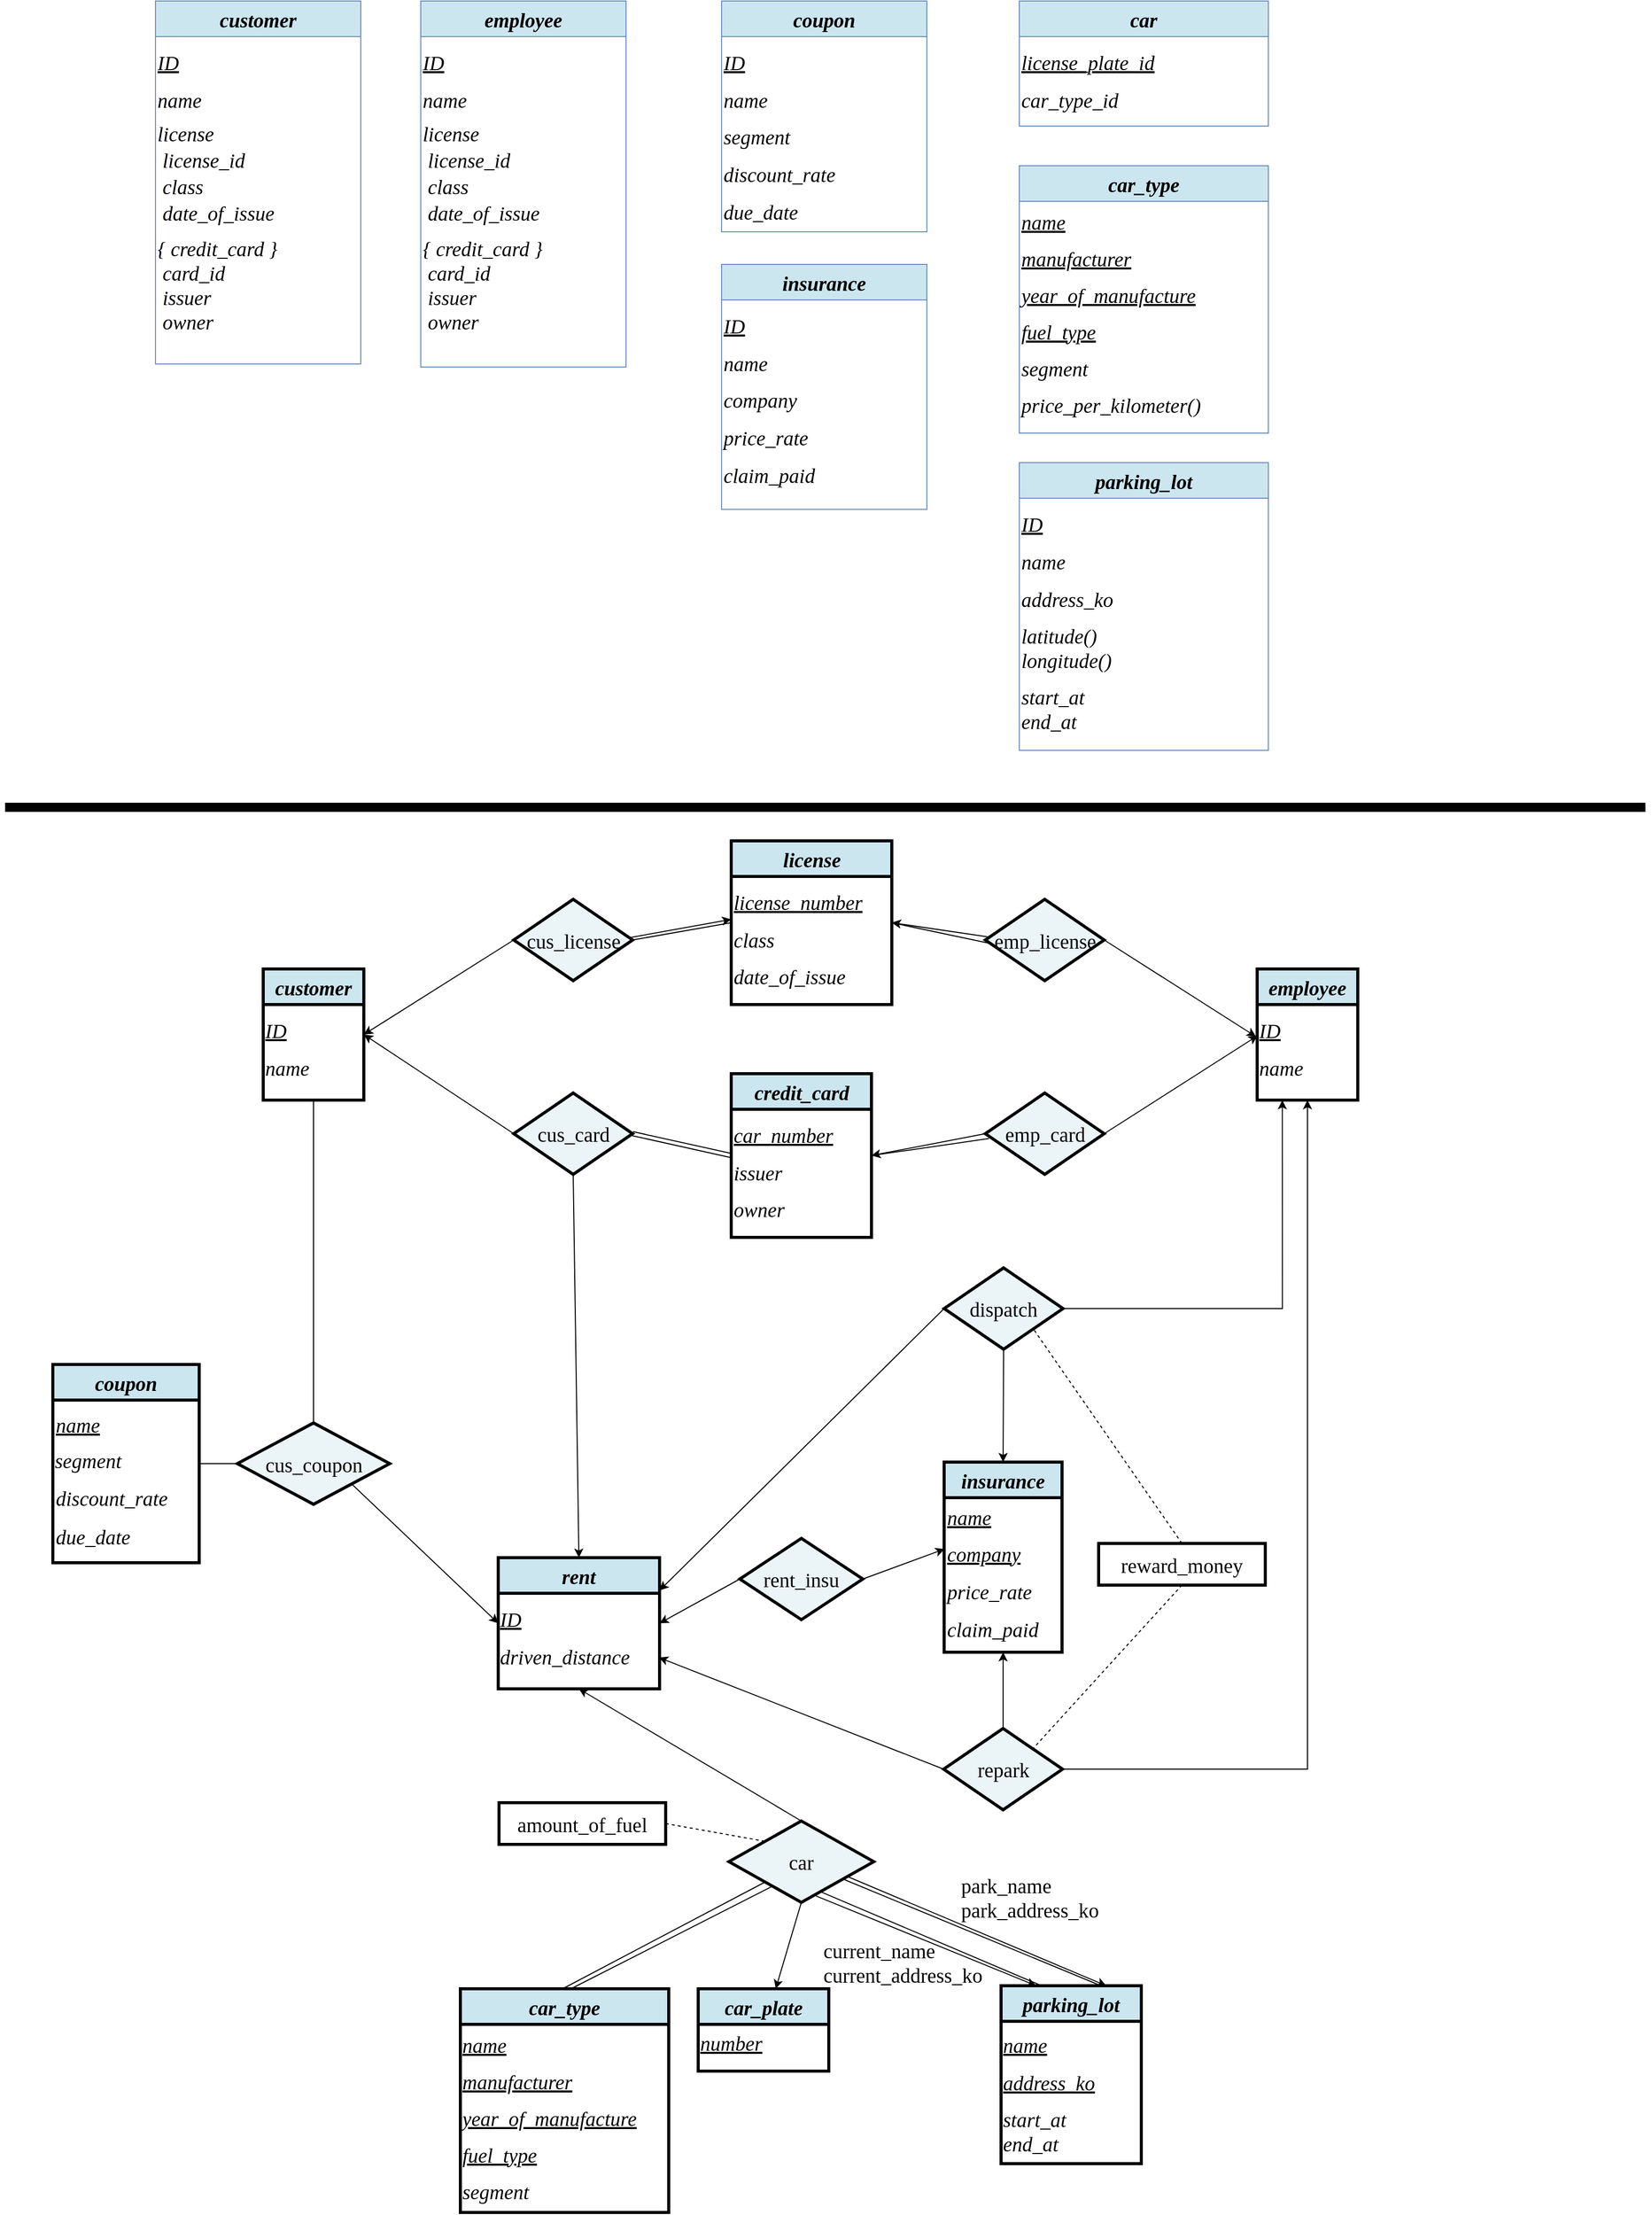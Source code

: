 <mxfile version="20.6.0" type="github">
  <diagram id="R2lEEEUBdFMjLlhIrx00" name="Page-1">
    <mxGraphModel dx="2550" dy="2153" grid="0" gridSize="10" guides="1" tooltips="1" connect="1" arrows="1" fold="1" page="1" pageScale="1" pageWidth="1654" pageHeight="2336" math="0" shadow="0" extFonts="Permanent Marker^https://fonts.googleapis.com/css?family=Permanent+Marker">
      <root>
        <mxCell id="0" />
        <mxCell id="1" parent="0" />
        <mxCell id="NqXaYbxikYc5zeVfJTju-1" value="&lt;font data-font-src=&quot;https://fonts.googleapis.com/css?family=Spectral&quot; face=&quot;Spectral&quot; style=&quot;font-size: 20px;&quot;&gt;&lt;i&gt;customer&lt;/i&gt;&lt;/font&gt;" style="swimlane;whiteSpace=wrap;html=1;startSize=35;fillColor=#CCE6F0;strokeColor=#6c8ebf;" vertex="1" parent="1">
          <mxGeometry x="169" y="130" width="202" height="357" as="geometry" />
        </mxCell>
        <mxCell id="NqXaYbxikYc5zeVfJTju-6" value="&lt;font data-font-src=&quot;https://fonts.googleapis.com/css?family=Spectral&quot; face=&quot;Spectral&quot;&gt;&lt;i&gt;license&lt;br&gt;&lt;span style=&quot;white-space: pre;&quot;&gt;&lt;span style=&quot;white-space: pre;&quot;&gt;	&lt;/span&gt;license_id&lt;br&gt;&lt;span style=&quot;white-space: pre;&quot;&gt;	&lt;/span&gt;class&lt;br&gt;&lt;span style=&quot;white-space: pre;&quot;&gt;	&lt;/span&gt;date_of_issue&lt;br&gt;&lt;/span&gt;&lt;/i&gt;&lt;/font&gt;" style="text;html=1;align=left;verticalAlign=middle;resizable=0;points=[];autosize=1;strokeColor=none;fillColor=none;fontSize=20;fontFamily=Courier New;" vertex="1" parent="NqXaYbxikYc5zeVfJTju-1">
          <mxGeometry y="115" width="178" height="110" as="geometry" />
        </mxCell>
        <mxCell id="NqXaYbxikYc5zeVfJTju-3" value="&lt;font data-font-src=&quot;https://fonts.googleapis.com/css?family=Spectral&quot; face=&quot;Spectral&quot;&gt;&lt;i&gt;ID&lt;br&gt;&lt;/i&gt;&lt;/font&gt;" style="text;html=1;align=left;verticalAlign=middle;resizable=0;points=[];autosize=1;strokeColor=none;fillColor=none;fontSize=20;fontFamily=Courier New;fontStyle=4" vertex="1" parent="NqXaYbxikYc5zeVfJTju-1">
          <mxGeometry y="42" width="41" height="37" as="geometry" />
        </mxCell>
        <mxCell id="NqXaYbxikYc5zeVfJTju-11" value="&lt;div style=&quot;&quot;&gt;&lt;span style=&quot;background-color: initial;&quot;&gt;&lt;i&gt;{ credit_card }&lt;/i&gt;&lt;/span&gt;&lt;/div&gt;&lt;div style=&quot;&quot;&gt;&lt;span style=&quot;background-color: initial;&quot;&gt;&lt;i&gt;&lt;span style=&quot;white-space: pre;&quot;&gt;	&lt;/span&gt;card_id&lt;/i&gt;&lt;/span&gt;&lt;/div&gt;&lt;div style=&quot;&quot;&gt;&lt;span style=&quot;background-color: initial;&quot;&gt;&lt;i&gt;&lt;span style=&quot;white-space: pre;&quot;&gt;	&lt;/span&gt;issuer&lt;br&gt;&lt;/i&gt;&lt;/span&gt;&lt;/div&gt;&lt;div style=&quot;&quot;&gt;&lt;span style=&quot;background-color: initial;&quot;&gt;&lt;i&gt;&lt;span style=&quot;white-space: pre;&quot;&gt;	&lt;/span&gt;owner&lt;/i&gt;&lt;br&gt;&lt;/span&gt;&lt;/div&gt;" style="text;html=1;align=left;verticalAlign=middle;resizable=0;points=[];autosize=1;strokeColor=none;fillColor=none;fontSize=20;fontFamily=Spectral;" vertex="1" parent="NqXaYbxikYc5zeVfJTju-1">
          <mxGeometry y="225" width="138" height="108" as="geometry" />
        </mxCell>
        <mxCell id="NqXaYbxikYc5zeVfJTju-18" value="name" style="text;html=1;align=left;verticalAlign=middle;resizable=0;points=[];autosize=1;strokeColor=none;fillColor=none;fontSize=20;fontFamily=Spectral;fontStyle=2" vertex="1" parent="NqXaYbxikYc5zeVfJTju-1">
          <mxGeometry y="79" width="66" height="36" as="geometry" />
        </mxCell>
        <mxCell id="NqXaYbxikYc5zeVfJTju-8" value="&lt;font data-font-src=&quot;https://fonts.googleapis.com/css?family=Spectral&quot; face=&quot;Spectral&quot; style=&quot;font-size: 20px;&quot;&gt;&lt;i&gt;employee&lt;/i&gt;&lt;/font&gt;" style="swimlane;whiteSpace=wrap;html=1;startSize=35;fillColor=#CCE6F0;strokeColor=#6c8ebf;" vertex="1" parent="1">
          <mxGeometry x="430" y="130" width="202" height="360" as="geometry" />
        </mxCell>
        <mxCell id="NqXaYbxikYc5zeVfJTju-10" value="&lt;font data-font-src=&quot;https://fonts.googleapis.com/css?family=Spectral&quot; face=&quot;Spectral&quot;&gt;&lt;i&gt;ID&lt;/i&gt;&lt;/font&gt;" style="text;html=1;align=left;verticalAlign=middle;resizable=0;points=[];autosize=1;strokeColor=none;fillColor=none;fontSize=20;fontFamily=Courier New;fontStyle=4" vertex="1" parent="NqXaYbxikYc5zeVfJTju-8">
          <mxGeometry y="42" width="41" height="37" as="geometry" />
        </mxCell>
        <mxCell id="NqXaYbxikYc5zeVfJTju-12" value="&lt;font data-font-src=&quot;https://fonts.googleapis.com/css?family=Spectral&quot; face=&quot;Spectral&quot;&gt;&lt;i&gt;license&lt;br&gt;&lt;span style=&quot;white-space: pre;&quot;&gt;&lt;span style=&quot;white-space: pre;&quot;&gt;	&lt;/span&gt;license_id&lt;br&gt;&lt;span style=&quot;white-space: pre;&quot;&gt;	&lt;/span&gt;class&lt;br&gt;&lt;span style=&quot;white-space: pre;&quot;&gt;	&lt;/span&gt;date_of_issue&lt;br&gt;&lt;/span&gt;&lt;/i&gt;&lt;/font&gt;" style="text;html=1;align=left;verticalAlign=middle;resizable=0;points=[];autosize=1;strokeColor=none;fillColor=none;fontSize=20;fontFamily=Courier New;" vertex="1" parent="NqXaYbxikYc5zeVfJTju-8">
          <mxGeometry y="115" width="178" height="110" as="geometry" />
        </mxCell>
        <mxCell id="NqXaYbxikYc5zeVfJTju-13" value="&lt;div style=&quot;&quot;&gt;&lt;span style=&quot;background-color: initial;&quot;&gt;&lt;i&gt;{ credit_card }&lt;/i&gt;&lt;/span&gt;&lt;/div&gt;&lt;div style=&quot;&quot;&gt;&lt;span style=&quot;background-color: initial;&quot;&gt;&lt;i&gt;&lt;span style=&quot;white-space: pre;&quot;&gt;	&lt;/span&gt;card_id&lt;/i&gt;&lt;/span&gt;&lt;/div&gt;&lt;div style=&quot;&quot;&gt;&lt;span style=&quot;background-color: initial;&quot;&gt;&lt;i&gt;&lt;span style=&quot;white-space: pre;&quot;&gt;	&lt;/span&gt;issuer&lt;br&gt;&lt;/i&gt;&lt;/span&gt;&lt;/div&gt;&lt;div style=&quot;&quot;&gt;&lt;span style=&quot;background-color: initial;&quot;&gt;&lt;i&gt;&lt;span style=&quot;white-space: pre;&quot;&gt;	&lt;/span&gt;owner&lt;/i&gt;&lt;br&gt;&lt;/span&gt;&lt;/div&gt;" style="text;html=1;align=left;verticalAlign=middle;resizable=0;points=[];autosize=1;strokeColor=none;fillColor=none;fontSize=20;fontFamily=Spectral;" vertex="1" parent="NqXaYbxikYc5zeVfJTju-8">
          <mxGeometry y="225" width="138" height="108" as="geometry" />
        </mxCell>
        <mxCell id="NqXaYbxikYc5zeVfJTju-21" value="name" style="text;html=1;align=left;verticalAlign=middle;resizable=0;points=[];autosize=1;strokeColor=none;fillColor=none;fontSize=20;fontFamily=Spectral;fontStyle=2" vertex="1" parent="NqXaYbxikYc5zeVfJTju-8">
          <mxGeometry y="79" width="66" height="36" as="geometry" />
        </mxCell>
        <mxCell id="NqXaYbxikYc5zeVfJTju-14" value="&lt;font face=&quot;Spectral&quot;&gt;&lt;span style=&quot;font-size: 20px;&quot;&gt;&lt;i&gt;car&lt;/i&gt;&lt;/span&gt;&lt;/font&gt;" style="swimlane;whiteSpace=wrap;html=1;startSize=35;fillColor=#CCE6F0;strokeColor=#6c8ebf;" vertex="1" parent="1">
          <mxGeometry x="1019" y="130" width="245" height="123" as="geometry" />
        </mxCell>
        <mxCell id="NqXaYbxikYc5zeVfJTju-15" value="&lt;font face=&quot;Spectral&quot;&gt;&lt;i&gt;license_plate_id&lt;/i&gt;&lt;/font&gt;" style="text;html=1;align=left;verticalAlign=middle;resizable=0;points=[];autosize=1;strokeColor=none;fillColor=none;fontSize=20;fontFamily=Courier New;fontStyle=4" vertex="1" parent="NqXaYbxikYc5zeVfJTju-14">
          <mxGeometry y="42" width="161" height="37" as="geometry" />
        </mxCell>
        <mxCell id="NqXaYbxikYc5zeVfJTju-16" value="&lt;font data-font-src=&quot;https://fonts.googleapis.com/css?family=Spectral&quot; face=&quot;Spectral&quot;&gt;&lt;i&gt;&lt;span style=&quot;white-space: pre;&quot;&gt;car_type_id&lt;br&gt;&lt;/span&gt;&lt;/i&gt;&lt;/font&gt;" style="text;html=1;align=left;verticalAlign=middle;resizable=0;points=[];autosize=1;strokeColor=none;fillColor=none;fontSize=20;fontFamily=Courier New;" vertex="1" parent="NqXaYbxikYc5zeVfJTju-14">
          <mxGeometry y="79" width="121" height="37" as="geometry" />
        </mxCell>
        <mxCell id="NqXaYbxikYc5zeVfJTju-24" value="&lt;font face=&quot;Spectral&quot;&gt;&lt;span style=&quot;font-size: 20px;&quot;&gt;&lt;i&gt;car_type&lt;/i&gt;&lt;/span&gt;&lt;/font&gt;" style="swimlane;whiteSpace=wrap;html=1;startSize=35;fillColor=#CCE6F0;strokeColor=#6c8ebf;" vertex="1" parent="1">
          <mxGeometry x="1019" y="292" width="245" height="263" as="geometry" />
        </mxCell>
        <mxCell id="NqXaYbxikYc5zeVfJTju-27" value="&lt;div style=&quot;&quot;&gt;&lt;span style=&quot;background-color: initial;&quot;&gt;manufacturer&lt;/span&gt;&lt;/div&gt;" style="text;html=1;align=left;verticalAlign=middle;resizable=0;points=[];autosize=1;strokeColor=none;fillColor=none;fontSize=20;fontFamily=Spectral;fontStyle=6" vertex="1" parent="NqXaYbxikYc5zeVfJTju-24">
          <mxGeometry y="73" width="138" height="36" as="geometry" />
        </mxCell>
        <mxCell id="NqXaYbxikYc5zeVfJTju-28" value="&lt;i&gt;name&lt;/i&gt;" style="text;html=1;align=left;verticalAlign=middle;resizable=0;points=[];autosize=1;strokeColor=none;fillColor=none;fontSize=20;fontFamily=Spectral;fontStyle=4" vertex="1" parent="NqXaYbxikYc5zeVfJTju-24">
          <mxGeometry y="37" width="66" height="36" as="geometry" />
        </mxCell>
        <mxCell id="NqXaYbxikYc5zeVfJTju-31" value="&lt;i&gt;year_of_manufacture&lt;/i&gt;" style="text;html=1;align=left;verticalAlign=middle;resizable=0;points=[];autosize=1;strokeColor=none;fillColor=none;fontSize=20;fontFamily=Spectral;fontStyle=4" vertex="1" parent="NqXaYbxikYc5zeVfJTju-24">
          <mxGeometry y="109" width="205" height="36" as="geometry" />
        </mxCell>
        <mxCell id="NqXaYbxikYc5zeVfJTju-32" value="&lt;i style=&quot;&quot;&gt;fuel_type&lt;/i&gt;" style="text;html=1;align=left;verticalAlign=middle;resizable=0;points=[];autosize=1;strokeColor=none;fillColor=none;fontSize=20;fontFamily=Spectral;fontStyle=4" vertex="1" parent="NqXaYbxikYc5zeVfJTju-24">
          <mxGeometry y="145" width="99" height="36" as="geometry" />
        </mxCell>
        <mxCell id="NqXaYbxikYc5zeVfJTju-33" value="segment&lt;span&gt;&lt;br&gt;&lt;/span&gt;" style="text;html=1;align=left;verticalAlign=middle;resizable=0;points=[];autosize=1;strokeColor=none;fillColor=none;fontSize=20;fontFamily=Spectral;fontSource=https%3A%2F%2Ffonts.googleapis.com%2Fcss%3Ffamily%3DSpectral;fontStyle=2" vertex="1" parent="NqXaYbxikYc5zeVfJTju-24">
          <mxGeometry y="181" width="93" height="36" as="geometry" />
        </mxCell>
        <mxCell id="NqXaYbxikYc5zeVfJTju-34" value="price_per_kilometer()" style="text;html=1;align=left;verticalAlign=middle;resizable=0;points=[];autosize=1;strokeColor=none;fillColor=none;fontSize=20;fontFamily=Spectral;fontStyle=2" vertex="1" parent="NqXaYbxikYc5zeVfJTju-24">
          <mxGeometry y="217" width="207" height="36" as="geometry" />
        </mxCell>
        <mxCell id="NqXaYbxikYc5zeVfJTju-35" value="&lt;font face=&quot;Spectral&quot;&gt;&lt;span style=&quot;font-size: 20px;&quot;&gt;&lt;i&gt;parking_lot&lt;/i&gt;&lt;/span&gt;&lt;/font&gt;" style="swimlane;whiteSpace=wrap;html=1;startSize=35;fillColor=#CCE6F0;strokeColor=#6c8ebf;" vertex="1" parent="1">
          <mxGeometry x="1019" y="584" width="245" height="283" as="geometry" />
        </mxCell>
        <mxCell id="NqXaYbxikYc5zeVfJTju-36" value="&lt;font face=&quot;Spectral&quot;&gt;&lt;i&gt;ID&lt;/i&gt;&lt;/font&gt;" style="text;html=1;align=left;verticalAlign=middle;resizable=0;points=[];autosize=1;strokeColor=none;fillColor=none;fontSize=20;fontFamily=Courier New;fontStyle=4" vertex="1" parent="NqXaYbxikYc5zeVfJTju-35">
          <mxGeometry y="42" width="41" height="37" as="geometry" />
        </mxCell>
        <mxCell id="NqXaYbxikYc5zeVfJTju-37" value="&lt;font data-font-src=&quot;https://fonts.googleapis.com/css?family=Spectral&quot; face=&quot;Spectral&quot;&gt;&lt;i&gt;&lt;span style=&quot;white-space: pre;&quot;&gt;name&lt;br&gt;&lt;/span&gt;&lt;/i&gt;&lt;/font&gt;" style="text;html=1;align=left;verticalAlign=middle;resizable=0;points=[];autosize=1;strokeColor=none;fillColor=none;fontSize=20;fontFamily=Courier New;" vertex="1" parent="NqXaYbxikYc5zeVfJTju-35">
          <mxGeometry y="79" width="66" height="37" as="geometry" />
        </mxCell>
        <mxCell id="NqXaYbxikYc5zeVfJTju-38" value="address_ko" style="text;html=1;align=left;verticalAlign=middle;resizable=0;points=[];autosize=1;strokeColor=none;fillColor=none;fontSize=20;fontFamily=Spectral;fontStyle=2" vertex="1" parent="NqXaYbxikYc5zeVfJTju-35">
          <mxGeometry y="116" width="116" height="36" as="geometry" />
        </mxCell>
        <mxCell id="NqXaYbxikYc5zeVfJTju-39" value="&lt;i&gt;latitude()&lt;br&gt;longitude()&lt;br&gt;&lt;/i&gt;" style="text;html=1;align=left;verticalAlign=middle;resizable=0;points=[];autosize=1;strokeColor=none;fillColor=none;fontSize=20;fontFamily=Spectral;" vertex="1" parent="NqXaYbxikYc5zeVfJTju-35">
          <mxGeometry y="152" width="113" height="60" as="geometry" />
        </mxCell>
        <mxCell id="NqXaYbxikYc5zeVfJTju-40" value="&lt;div style=&quot;&quot;&gt;&lt;i style=&quot;background-color: initial;&quot;&gt;start_at&lt;/i&gt;&lt;/div&gt;&lt;i&gt;&lt;div style=&quot;&quot;&gt;&lt;i style=&quot;background-color: initial;&quot;&gt;end_at&lt;/i&gt;&lt;/div&gt;&lt;/i&gt;" style="text;html=1;align=left;verticalAlign=middle;resizable=0;points=[];autosize=1;strokeColor=none;fillColor=none;fontSize=20;fontFamily=Spectral;" vertex="1" parent="NqXaYbxikYc5zeVfJTju-35">
          <mxGeometry y="212" width="85" height="60" as="geometry" />
        </mxCell>
        <mxCell id="NqXaYbxikYc5zeVfJTju-41" value="&lt;font data-font-src=&quot;https://fonts.googleapis.com/css?family=Spectral&quot; face=&quot;Spectral&quot; style=&quot;font-size: 20px;&quot;&gt;&lt;i&gt;coupon&lt;/i&gt;&lt;/font&gt;" style="swimlane;whiteSpace=wrap;html=1;startSize=35;fillColor=#CCE6F0;strokeColor=#6c8ebf;" vertex="1" parent="1">
          <mxGeometry x="726" y="130" width="202" height="227" as="geometry" />
        </mxCell>
        <mxCell id="NqXaYbxikYc5zeVfJTju-42" value="&lt;font data-font-src=&quot;https://fonts.googleapis.com/css?family=Spectral&quot; face=&quot;Spectral&quot;&gt;&lt;i&gt;ID&lt;/i&gt;&lt;/font&gt;" style="text;html=1;align=left;verticalAlign=middle;resizable=0;points=[];autosize=1;strokeColor=none;fillColor=none;fontSize=20;fontFamily=Courier New;fontStyle=4" vertex="1" parent="NqXaYbxikYc5zeVfJTju-41">
          <mxGeometry y="42" width="41" height="37" as="geometry" />
        </mxCell>
        <mxCell id="NqXaYbxikYc5zeVfJTju-43" value="&lt;font data-font-src=&quot;https://fonts.googleapis.com/css?family=Spectral&quot; face=&quot;Spectral&quot;&gt;&lt;i&gt;&lt;span style=&quot;white-space: pre;&quot;&gt;discount_rate&lt;br&gt;&lt;/span&gt;&lt;/i&gt;&lt;/font&gt;" style="text;html=1;align=left;verticalAlign=middle;resizable=0;points=[];autosize=1;strokeColor=none;fillColor=none;fontSize=20;fontFamily=Courier New;" vertex="1" parent="NqXaYbxikYc5zeVfJTju-41">
          <mxGeometry y="152" width="139" height="37" as="geometry" />
        </mxCell>
        <mxCell id="NqXaYbxikYc5zeVfJTju-44" value="&lt;div style=&quot;&quot;&gt;&lt;i&gt;due_date&lt;/i&gt;&lt;/div&gt;" style="text;html=1;align=left;verticalAlign=middle;resizable=0;points=[];autosize=1;strokeColor=none;fillColor=none;fontSize=20;fontFamily=Spectral;" vertex="1" parent="NqXaYbxikYc5zeVfJTju-41">
          <mxGeometry y="189" width="98" height="36" as="geometry" />
        </mxCell>
        <mxCell id="NqXaYbxikYc5zeVfJTju-45" value="name" style="text;html=1;align=left;verticalAlign=middle;resizable=0;points=[];autosize=1;strokeColor=none;fillColor=none;fontSize=20;fontFamily=Spectral;fontStyle=2" vertex="1" parent="NqXaYbxikYc5zeVfJTju-41">
          <mxGeometry y="79" width="66" height="36" as="geometry" />
        </mxCell>
        <mxCell id="NqXaYbxikYc5zeVfJTju-46" value="&lt;font data-font-src=&quot;https://fonts.googleapis.com/css?family=Spectral&quot; face=&quot;Spectral&quot;&gt;&lt;i&gt;&lt;span style=&quot;white-space: pre;&quot;&gt;segment&lt;br&gt;&lt;/span&gt;&lt;/i&gt;&lt;/font&gt;" style="text;html=1;align=left;verticalAlign=middle;resizable=0;points=[];autosize=1;strokeColor=none;fillColor=none;fontSize=20;fontFamily=Courier New;" vertex="1" parent="NqXaYbxikYc5zeVfJTju-41">
          <mxGeometry x="-0.5" y="115" width="93" height="37" as="geometry" />
        </mxCell>
        <mxCell id="NqXaYbxikYc5zeVfJTju-47" value="&lt;font face=&quot;Spectral&quot;&gt;&lt;span style=&quot;font-size: 20px;&quot;&gt;&lt;i&gt;insurance&lt;/i&gt;&lt;/span&gt;&lt;/font&gt;" style="swimlane;whiteSpace=wrap;html=1;startSize=35;fillColor=#CCE6F0;strokeColor=#6c8ebf;" vertex="1" parent="1">
          <mxGeometry x="726" y="389" width="202" height="241" as="geometry" />
        </mxCell>
        <mxCell id="NqXaYbxikYc5zeVfJTju-48" value="&lt;font data-font-src=&quot;https://fonts.googleapis.com/css?family=Spectral&quot; face=&quot;Spectral&quot;&gt;&lt;i&gt;ID&lt;/i&gt;&lt;/font&gt;" style="text;html=1;align=left;verticalAlign=middle;resizable=0;points=[];autosize=1;strokeColor=none;fillColor=none;fontSize=20;fontFamily=Courier New;fontStyle=4" vertex="1" parent="NqXaYbxikYc5zeVfJTju-47">
          <mxGeometry y="42" width="41" height="37" as="geometry" />
        </mxCell>
        <mxCell id="NqXaYbxikYc5zeVfJTju-49" value="&lt;font data-font-src=&quot;https://fonts.googleapis.com/css?family=Spectral&quot; face=&quot;Spectral&quot;&gt;&lt;i&gt;&lt;span style=&quot;white-space: pre;&quot;&gt;price_rate&lt;br&gt;&lt;/span&gt;&lt;/i&gt;&lt;/font&gt;" style="text;html=1;align=left;verticalAlign=middle;resizable=0;points=[];autosize=1;strokeColor=none;fillColor=none;fontSize=20;fontFamily=Courier New;" vertex="1" parent="NqXaYbxikYc5zeVfJTju-47">
          <mxGeometry y="152" width="107" height="37" as="geometry" />
        </mxCell>
        <mxCell id="NqXaYbxikYc5zeVfJTju-50" value="&lt;div style=&quot;&quot;&gt;&lt;i&gt;claim_paid&lt;/i&gt;&lt;/div&gt;" style="text;html=1;align=left;verticalAlign=middle;resizable=0;points=[];autosize=1;strokeColor=none;fillColor=none;fontSize=20;fontFamily=Spectral;" vertex="1" parent="NqXaYbxikYc5zeVfJTju-47">
          <mxGeometry y="189" width="115" height="36" as="geometry" />
        </mxCell>
        <mxCell id="NqXaYbxikYc5zeVfJTju-51" value="name" style="text;html=1;align=left;verticalAlign=middle;resizable=0;points=[];autosize=1;strokeColor=none;fillColor=none;fontSize=20;fontFamily=Spectral;fontStyle=2" vertex="1" parent="NqXaYbxikYc5zeVfJTju-47">
          <mxGeometry y="79" width="66" height="36" as="geometry" />
        </mxCell>
        <mxCell id="NqXaYbxikYc5zeVfJTju-52" value="&lt;font data-font-src=&quot;https://fonts.googleapis.com/css?family=Spectral&quot; face=&quot;Spectral&quot;&gt;&lt;i&gt;&lt;span style=&quot;white-space: pre;&quot;&gt;company&lt;br&gt;&lt;/span&gt;&lt;/i&gt;&lt;/font&gt;" style="text;html=1;align=left;verticalAlign=middle;resizable=0;points=[];autosize=1;strokeColor=none;fillColor=none;fontSize=20;fontFamily=Courier New;" vertex="1" parent="NqXaYbxikYc5zeVfJTju-47">
          <mxGeometry x="-0.5" y="115" width="98" height="37" as="geometry" />
        </mxCell>
        <mxCell id="NqXaYbxikYc5zeVfJTju-55" value="" style="endArrow=none;html=1;rounded=0;fontFamily=Spectral;fontSource=https%3A%2F%2Ffonts.googleapis.com%2Fcss%3Ffamily%3DSpectral;fontSize=20;strokeWidth=9;" edge="1" parent="1">
          <mxGeometry width="50" height="50" relative="1" as="geometry">
            <mxPoint x="21" y="923" as="sourcePoint" />
            <mxPoint x="1635" y="923" as="targetPoint" />
          </mxGeometry>
        </mxCell>
        <mxCell id="NqXaYbxikYc5zeVfJTju-56" value="&lt;font data-font-src=&quot;https://fonts.googleapis.com/css?family=Spectral&quot; face=&quot;Spectral&quot; style=&quot;font-size: 20px;&quot;&gt;&lt;i&gt;customer&lt;/i&gt;&lt;/font&gt;" style="swimlane;whiteSpace=wrap;html=1;startSize=35;fillColor=#CCE6F0;strokeColor=#000000;strokeWidth=3;" vertex="1" parent="1">
          <mxGeometry x="275" y="1082" width="99" height="129" as="geometry" />
        </mxCell>
        <mxCell id="NqXaYbxikYc5zeVfJTju-58" value="&lt;font data-font-src=&quot;https://fonts.googleapis.com/css?family=Spectral&quot; face=&quot;Spectral&quot;&gt;&lt;i&gt;ID&lt;br&gt;&lt;/i&gt;&lt;/font&gt;" style="text;html=1;align=left;verticalAlign=middle;resizable=0;points=[];autosize=1;strokeColor=none;fillColor=none;fontSize=20;fontFamily=Courier New;fontStyle=4" vertex="1" parent="NqXaYbxikYc5zeVfJTju-56">
          <mxGeometry y="42" width="41" height="37" as="geometry" />
        </mxCell>
        <mxCell id="NqXaYbxikYc5zeVfJTju-60" value="name" style="text;html=1;align=left;verticalAlign=middle;resizable=0;points=[];autosize=1;strokeColor=none;fillColor=none;fontSize=20;fontFamily=Spectral;fontStyle=2" vertex="1" parent="NqXaYbxikYc5zeVfJTju-56">
          <mxGeometry y="79" width="66" height="36" as="geometry" />
        </mxCell>
        <mxCell id="NqXaYbxikYc5zeVfJTju-67" value="&lt;font data-font-src=&quot;https://fonts.googleapis.com/css?family=Spectral&quot; face=&quot;Spectral&quot; style=&quot;font-size: 20px;&quot;&gt;&lt;i&gt;employee&lt;/i&gt;&lt;/font&gt;" style="swimlane;whiteSpace=wrap;html=1;startSize=35;fillColor=#CCE6F0;strokeColor=#000000;strokeWidth=3;" vertex="1" parent="1">
          <mxGeometry x="1253" y="1082" width="99" height="129" as="geometry" />
        </mxCell>
        <mxCell id="NqXaYbxikYc5zeVfJTju-68" value="&lt;font data-font-src=&quot;https://fonts.googleapis.com/css?family=Spectral&quot; face=&quot;Spectral&quot;&gt;&lt;i&gt;ID&lt;br&gt;&lt;/i&gt;&lt;/font&gt;" style="text;html=1;align=left;verticalAlign=middle;resizable=0;points=[];autosize=1;strokeColor=none;fillColor=none;fontSize=20;fontFamily=Courier New;fontStyle=4" vertex="1" parent="NqXaYbxikYc5zeVfJTju-67">
          <mxGeometry y="42" width="41" height="37" as="geometry" />
        </mxCell>
        <mxCell id="NqXaYbxikYc5zeVfJTju-69" value="name" style="text;html=1;align=left;verticalAlign=middle;resizable=0;points=[];autosize=1;strokeColor=none;fillColor=none;fontSize=20;fontFamily=Spectral;fontStyle=2" vertex="1" parent="NqXaYbxikYc5zeVfJTju-67">
          <mxGeometry y="79" width="66" height="36" as="geometry" />
        </mxCell>
        <mxCell id="NqXaYbxikYc5zeVfJTju-78" value="&lt;font data-font-src=&quot;https://fonts.googleapis.com/css?family=Spectral&quot; face=&quot;Spectral&quot; style=&quot;font-size: 20px;&quot;&gt;&lt;i&gt;license&lt;/i&gt;&lt;/font&gt;" style="swimlane;whiteSpace=wrap;html=1;startSize=35;fillColor=#CCE6F0;strokeColor=#000000;strokeWidth=3;" vertex="1" parent="1">
          <mxGeometry x="735.5" y="956" width="158" height="161" as="geometry" />
        </mxCell>
        <mxCell id="NqXaYbxikYc5zeVfJTju-79" value="&lt;font data-font-src=&quot;https://fonts.googleapis.com/css?family=Spectral&quot; face=&quot;Spectral&quot;&gt;&lt;i&gt;license_number&lt;br&gt;&lt;/i&gt;&lt;/font&gt;" style="text;html=1;align=left;verticalAlign=middle;resizable=0;points=[];autosize=1;strokeColor=none;fillColor=none;fontSize=20;fontFamily=Courier New;fontStyle=4" vertex="1" parent="NqXaYbxikYc5zeVfJTju-78">
          <mxGeometry y="42" width="158" height="37" as="geometry" />
        </mxCell>
        <mxCell id="NqXaYbxikYc5zeVfJTju-80" value="class" style="text;html=1;align=left;verticalAlign=middle;resizable=0;points=[];autosize=1;strokeColor=none;fillColor=none;fontSize=20;fontFamily=Spectral;fontStyle=2" vertex="1" parent="NqXaYbxikYc5zeVfJTju-78">
          <mxGeometry y="79" width="60" height="36" as="geometry" />
        </mxCell>
        <mxCell id="NqXaYbxikYc5zeVfJTju-81" value="date_of_issue" style="text;html=1;align=left;verticalAlign=middle;resizable=0;points=[];autosize=1;strokeColor=none;fillColor=none;fontSize=20;fontFamily=Spectral;fontStyle=2" vertex="1" parent="NqXaYbxikYc5zeVfJTju-78">
          <mxGeometry y="115" width="138" height="36" as="geometry" />
        </mxCell>
        <mxCell id="NqXaYbxikYc5zeVfJTju-82" value="&lt;font data-font-src=&quot;https://fonts.googleapis.com/css?family=Spectral&quot; face=&quot;Spectral&quot; style=&quot;font-size: 20px;&quot;&gt;&lt;i&gt;credit_card&lt;/i&gt;&lt;/font&gt;" style="swimlane;whiteSpace=wrap;html=1;startSize=35;fillColor=#CCE6F0;strokeColor=#000000;strokeWidth=3;" vertex="1" parent="1">
          <mxGeometry x="735.5" y="1185" width="138" height="161" as="geometry" />
        </mxCell>
        <mxCell id="NqXaYbxikYc5zeVfJTju-83" value="&lt;font data-font-src=&quot;https://fonts.googleapis.com/css?family=Spectral&quot; face=&quot;Spectral&quot;&gt;&lt;i&gt;car_number&lt;br&gt;&lt;/i&gt;&lt;/font&gt;" style="text;html=1;align=left;verticalAlign=middle;resizable=0;points=[];autosize=1;strokeColor=none;fillColor=none;fontSize=20;fontFamily=Courier New;fontStyle=4" vertex="1" parent="NqXaYbxikYc5zeVfJTju-82">
          <mxGeometry y="42" width="124" height="37" as="geometry" />
        </mxCell>
        <mxCell id="NqXaYbxikYc5zeVfJTju-84" value="issuer" style="text;html=1;align=left;verticalAlign=middle;resizable=0;points=[];autosize=1;strokeColor=none;fillColor=none;fontSize=20;fontFamily=Spectral;fontStyle=2" vertex="1" parent="NqXaYbxikYc5zeVfJTju-82">
          <mxGeometry y="79" width="70" height="36" as="geometry" />
        </mxCell>
        <mxCell id="NqXaYbxikYc5zeVfJTju-85" value="owner" style="text;html=1;align=left;verticalAlign=middle;resizable=0;points=[];autosize=1;strokeColor=none;fillColor=none;fontSize=20;fontFamily=Spectral;fontStyle=2" vertex="1" parent="NqXaYbxikYc5zeVfJTju-82">
          <mxGeometry y="115" width="73" height="36" as="geometry" />
        </mxCell>
        <mxCell id="NqXaYbxikYc5zeVfJTju-87" value="&lt;font face=&quot;Spectral&quot;&gt;&lt;span style=&quot;font-size: 20px;&quot;&gt;cus_license&lt;/span&gt;&lt;/font&gt;" style="rhombus;whiteSpace=wrap;html=1;fillColor=#EBF5F8;strokeWidth=3;" vertex="1" parent="1">
          <mxGeometry x="521.5" y="1013.5" width="117" height="80" as="geometry" />
        </mxCell>
        <mxCell id="NqXaYbxikYc5zeVfJTju-89" value="&lt;font face=&quot;Spectral&quot;&gt;&lt;span style=&quot;font-size: 20px;&quot;&gt;cus_card&lt;/span&gt;&lt;/font&gt;" style="rhombus;whiteSpace=wrap;html=1;fillColor=#EBF5F8;strokeWidth=3;" vertex="1" parent="1">
          <mxGeometry x="521.5" y="1204" width="117" height="80" as="geometry" />
        </mxCell>
        <mxCell id="NqXaYbxikYc5zeVfJTju-90" value="&lt;font face=&quot;Spectral&quot;&gt;&lt;span style=&quot;font-size: 20px;&quot;&gt;emp_license&lt;/span&gt;&lt;/font&gt;" style="rhombus;whiteSpace=wrap;html=1;fillColor=#EBF5F8;strokeWidth=3;" vertex="1" parent="1">
          <mxGeometry x="985.5" y="1013.5" width="117" height="80" as="geometry" />
        </mxCell>
        <mxCell id="NqXaYbxikYc5zeVfJTju-91" value="&lt;font face=&quot;Spectral&quot;&gt;&lt;span style=&quot;font-size: 20px;&quot;&gt;emp_card&lt;/span&gt;&lt;/font&gt;" style="rhombus;whiteSpace=wrap;html=1;fillColor=#EBF5F8;strokeWidth=3;" vertex="1" parent="1">
          <mxGeometry x="985.5" y="1204" width="117" height="80" as="geometry" />
        </mxCell>
        <mxCell id="NqXaYbxikYc5zeVfJTju-92" value="" style="endArrow=classic;html=1;fontFamily=Spectral;fontSource=https%3A%2F%2Ffonts.googleapis.com%2Fcss%3Ffamily%3DSpectral;fontSize=20;entryX=0;entryY=-0.049;entryDx=0;entryDy=0;rounded=0;entryPerimeter=0;exitX=0.966;exitY=0.473;exitDx=0;exitDy=0;exitPerimeter=0;" edge="1" parent="1" source="NqXaYbxikYc5zeVfJTju-87" target="NqXaYbxikYc5zeVfJTju-80">
          <mxGeometry width="50" height="50" relative="1" as="geometry">
            <mxPoint x="634.5" y="1050" as="sourcePoint" />
            <mxPoint x="853.5" y="982" as="targetPoint" />
          </mxGeometry>
        </mxCell>
        <mxCell id="NqXaYbxikYc5zeVfJTju-93" value="" style="endArrow=classic;html=1;rounded=0;fontFamily=Spectral;fontSource=https%3A%2F%2Ffonts.googleapis.com%2Fcss%3Ffamily%3DSpectral;fontSize=20;exitX=0;exitY=0.5;exitDx=0;exitDy=0;entryX=1;entryY=0.5;entryDx=0;entryDy=0;" edge="1" parent="1" source="NqXaYbxikYc5zeVfJTju-87" target="NqXaYbxikYc5zeVfJTju-56">
          <mxGeometry width="50" height="50" relative="1" as="geometry">
            <mxPoint x="648.5" y="1063.5" as="sourcePoint" />
            <mxPoint x="745.5" y="1079.5" as="targetPoint" />
          </mxGeometry>
        </mxCell>
        <mxCell id="NqXaYbxikYc5zeVfJTju-96" value="" style="endArrow=classic;html=1;rounded=0;fontFamily=Spectral;fontSource=https%3A%2F%2Ffonts.googleapis.com%2Fcss%3Ffamily%3DSpectral;fontSize=20;exitX=0;exitY=0.5;exitDx=0;exitDy=0;entryX=1;entryY=0.5;entryDx=0;entryDy=0;" edge="1" parent="1" source="NqXaYbxikYc5zeVfJTju-89" target="NqXaYbxikYc5zeVfJTju-56">
          <mxGeometry width="50" height="50" relative="1" as="geometry">
            <mxPoint x="531.5" y="1063.5" as="sourcePoint" />
            <mxPoint x="386.5" y="1059" as="targetPoint" />
          </mxGeometry>
        </mxCell>
        <mxCell id="NqXaYbxikYc5zeVfJTju-99" value="" style="shape=link;html=1;rounded=0;fontFamily=Spectral;fontSource=https%3A%2F%2Ffonts.googleapis.com%2Fcss%3Ffamily%3DSpectral;fontSize=20;entryX=1;entryY=0.5;entryDx=0;entryDy=0;exitX=0;exitY=0.5;exitDx=0;exitDy=0;" edge="1" parent="1" source="NqXaYbxikYc5zeVfJTju-82" target="NqXaYbxikYc5zeVfJTju-89">
          <mxGeometry width="100" relative="1" as="geometry">
            <mxPoint x="793.5" y="1211" as="sourcePoint" />
            <mxPoint x="683.5" y="1314" as="targetPoint" />
          </mxGeometry>
        </mxCell>
        <mxCell id="NqXaYbxikYc5zeVfJTju-100" value="" style="endArrow=none;html=1;rounded=0;fontFamily=Spectral;fontSource=https%3A%2F%2Ffonts.googleapis.com%2Fcss%3Ffamily%3DSpectral;fontSize=20;exitX=1;exitY=0.5;exitDx=0;exitDy=0;entryX=0;entryY=0.5;entryDx=0;entryDy=0;" edge="1" parent="1" source="NqXaYbxikYc5zeVfJTju-87" target="NqXaYbxikYc5zeVfJTju-78">
          <mxGeometry width="50" height="50" relative="1" as="geometry">
            <mxPoint x="676.5" y="1135" as="sourcePoint" />
            <mxPoint x="727.5" y="1053" as="targetPoint" />
          </mxGeometry>
        </mxCell>
        <mxCell id="NqXaYbxikYc5zeVfJTju-101" value="" style="endArrow=classic;html=1;fontFamily=Spectral;fontSource=https%3A%2F%2Ffonts.googleapis.com%2Fcss%3Ffamily%3DSpectral;fontSize=20;entryX=1;entryY=0.5;entryDx=0;entryDy=0;rounded=0;exitX=0.04;exitY=0.465;exitDx=0;exitDy=0;exitPerimeter=0;" edge="1" parent="1" source="NqXaYbxikYc5zeVfJTju-90" target="NqXaYbxikYc5zeVfJTju-78">
          <mxGeometry width="50" height="50" relative="1" as="geometry">
            <mxPoint x="644.522" y="1061.34" as="sourcePoint" />
            <mxPoint x="745.5" y="1060.236" as="targetPoint" />
          </mxGeometry>
        </mxCell>
        <mxCell id="NqXaYbxikYc5zeVfJTju-102" value="" style="endArrow=none;html=1;rounded=0;fontFamily=Spectral;fontSource=https%3A%2F%2Ffonts.googleapis.com%2Fcss%3Ffamily%3DSpectral;fontSize=20;exitX=0.035;exitY=0.541;exitDx=0;exitDy=0;exitPerimeter=0;entryX=1;entryY=0.5;entryDx=0;entryDy=0;" edge="1" parent="1" source="NqXaYbxikYc5zeVfJTju-90" target="NqXaYbxikYc5zeVfJTju-78">
          <mxGeometry width="50" height="50" relative="1" as="geometry">
            <mxPoint x="914.5" y="1079" as="sourcePoint" />
            <mxPoint x="872.5" y="1039" as="targetPoint" />
          </mxGeometry>
        </mxCell>
        <mxCell id="NqXaYbxikYc5zeVfJTju-103" value="" style="endArrow=classic;html=1;rounded=0;fontFamily=Spectral;fontSource=https%3A%2F%2Ffonts.googleapis.com%2Fcss%3Ffamily%3DSpectral;fontSize=20;exitX=1;exitY=0.5;exitDx=0;exitDy=0;entryX=0.013;entryY=0.637;entryDx=0;entryDy=0;entryPerimeter=0;" edge="1" parent="1" source="NqXaYbxikYc5zeVfJTju-91" target="NqXaYbxikYc5zeVfJTju-68">
          <mxGeometry width="50" height="50" relative="1" as="geometry">
            <mxPoint x="980.5" y="1215" as="sourcePoint" />
            <mxPoint x="1163.5" y="1054" as="targetPoint" />
          </mxGeometry>
        </mxCell>
        <mxCell id="NqXaYbxikYc5zeVfJTju-104" value="" style="endArrow=classic;html=1;rounded=0;fontFamily=Spectral;fontSource=https%3A%2F%2Ffonts.googleapis.com%2Fcss%3Ffamily%3DSpectral;fontSize=20;entryX=-0.029;entryY=0.663;entryDx=0;entryDy=0;entryPerimeter=0;exitX=1;exitY=0.5;exitDx=0;exitDy=0;" edge="1" parent="1" source="NqXaYbxikYc5zeVfJTju-90" target="NqXaYbxikYc5zeVfJTju-68">
          <mxGeometry width="50" height="50" relative="1" as="geometry">
            <mxPoint x="1112.5" y="1254" as="sourcePoint" />
            <mxPoint x="1175.238" y="1062.125" as="targetPoint" />
          </mxGeometry>
        </mxCell>
        <mxCell id="NqXaYbxikYc5zeVfJTju-159" value="&lt;font face=&quot;Spectral&quot;&gt;&lt;span style=&quot;font-size: 20px;&quot;&gt;car&lt;/span&gt;&lt;/font&gt;" style="rhombus;whiteSpace=wrap;html=1;fillColor=#EBF5F8;strokeWidth=3;" vertex="1" parent="1">
          <mxGeometry x="733.25" y="1920" width="142.5" height="80" as="geometry" />
        </mxCell>
        <mxCell id="NqXaYbxikYc5zeVfJTju-123" value="&lt;font face=&quot;Spectral&quot;&gt;&lt;span style=&quot;font-size: 20px;&quot;&gt;&lt;i&gt;car_type&lt;/i&gt;&lt;/span&gt;&lt;/font&gt;" style="swimlane;whiteSpace=wrap;html=1;startSize=35;fillColor=#CCE6F0;strokeColor=default;perimeterSpacing=1;strokeWidth=3;shadow=0;sketch=0;rounded=0;glass=0;swimlaneLine=1;" vertex="1" parent="1">
          <mxGeometry x="469" y="2085" width="205" height="220" as="geometry" />
        </mxCell>
        <mxCell id="NqXaYbxikYc5zeVfJTju-124" value="&lt;div style=&quot;&quot;&gt;&lt;span style=&quot;background-color: initial;&quot;&gt;manufacturer&lt;/span&gt;&lt;/div&gt;" style="text;html=1;align=left;verticalAlign=middle;resizable=0;points=[];autosize=1;strokeColor=none;fillColor=none;fontSize=20;fontFamily=Spectral;fontStyle=6" vertex="1" parent="NqXaYbxikYc5zeVfJTju-123">
          <mxGeometry y="73" width="138" height="36" as="geometry" />
        </mxCell>
        <mxCell id="NqXaYbxikYc5zeVfJTju-125" value="&lt;i&gt;name&lt;/i&gt;" style="text;html=1;align=left;verticalAlign=middle;resizable=0;points=[];autosize=1;strokeColor=none;fillColor=none;fontSize=20;fontFamily=Spectral;fontStyle=4" vertex="1" parent="NqXaYbxikYc5zeVfJTju-123">
          <mxGeometry y="37" width="66" height="36" as="geometry" />
        </mxCell>
        <mxCell id="NqXaYbxikYc5zeVfJTju-126" value="&lt;i&gt;year_of_manufacture&lt;/i&gt;" style="text;html=1;align=left;verticalAlign=middle;resizable=0;points=[];autosize=1;strokeColor=none;fillColor=none;fontSize=20;fontFamily=Spectral;fontStyle=4" vertex="1" parent="NqXaYbxikYc5zeVfJTju-123">
          <mxGeometry y="109" width="205" height="36" as="geometry" />
        </mxCell>
        <mxCell id="NqXaYbxikYc5zeVfJTju-127" value="&lt;i style=&quot;&quot;&gt;fuel_type&lt;/i&gt;" style="text;html=1;align=left;verticalAlign=middle;resizable=0;points=[];autosize=1;strokeColor=none;fillColor=none;fontSize=20;fontFamily=Spectral;fontStyle=4" vertex="1" parent="NqXaYbxikYc5zeVfJTju-123">
          <mxGeometry y="145" width="99" height="36" as="geometry" />
        </mxCell>
        <mxCell id="NqXaYbxikYc5zeVfJTju-128" value="segment&lt;span&gt;&lt;br&gt;&lt;/span&gt;" style="text;html=1;align=left;verticalAlign=middle;resizable=0;points=[];autosize=1;strokeColor=none;fillColor=none;fontSize=20;fontFamily=Spectral;fontSource=https%3A%2F%2Ffonts.googleapis.com%2Fcss%3Ffamily%3DSpectral;fontStyle=2" vertex="1" parent="NqXaYbxikYc5zeVfJTju-123">
          <mxGeometry y="181" width="93" height="36" as="geometry" />
        </mxCell>
        <mxCell id="NqXaYbxikYc5zeVfJTju-164" value="" style="endArrow=none;html=1;rounded=0;fontFamily=Spectral;fontSource=https%3A%2F%2Ffonts.googleapis.com%2Fcss%3Ffamily%3DSpectral;fontSize=20;exitX=0;exitY=1;exitDx=0;exitDy=0;entryX=0.5;entryY=0;entryDx=0;entryDy=0;" edge="1" parent="1" source="NqXaYbxikYc5zeVfJTju-159" target="NqXaYbxikYc5zeVfJTju-123">
          <mxGeometry width="50" height="50" relative="1" as="geometry">
            <mxPoint x="608.015" y="1897.52" as="sourcePoint" />
            <mxPoint x="396" y="1886.5" as="targetPoint" />
          </mxGeometry>
        </mxCell>
        <mxCell id="NqXaYbxikYc5zeVfJTju-166" value="&lt;font face=&quot;Spectral&quot;&gt;&lt;span style=&quot;font-size: 20px;&quot;&gt;&lt;i&gt;parking_lot&lt;/i&gt;&lt;/span&gt;&lt;/font&gt;" style="swimlane;whiteSpace=wrap;html=1;startSize=35;fillColor=#CCE6F0;strokeColor=#000000;strokeWidth=3;" vertex="1" parent="1">
          <mxGeometry x="1001" y="2082" width="138" height="175" as="geometry" />
        </mxCell>
        <mxCell id="NqXaYbxikYc5zeVfJTju-168" value="&lt;font data-font-src=&quot;https://fonts.googleapis.com/css?family=Spectral&quot; face=&quot;Spectral&quot;&gt;&lt;i&gt;&lt;span style=&quot;white-space: pre;&quot;&gt;name&lt;br&gt;&lt;/span&gt;&lt;/i&gt;&lt;/font&gt;" style="text;html=1;align=left;verticalAlign=middle;resizable=0;points=[];autosize=1;strokeColor=none;fillColor=none;fontSize=20;fontFamily=Courier New;fontStyle=4" vertex="1" parent="NqXaYbxikYc5zeVfJTju-166">
          <mxGeometry y="40" width="66" height="37" as="geometry" />
        </mxCell>
        <mxCell id="NqXaYbxikYc5zeVfJTju-169" value="address_ko" style="text;html=1;align=left;verticalAlign=middle;resizable=0;points=[];autosize=1;strokeColor=none;fillColor=none;fontSize=20;fontFamily=Spectral;fontStyle=6" vertex="1" parent="NqXaYbxikYc5zeVfJTju-166">
          <mxGeometry y="77" width="116" height="36" as="geometry" />
        </mxCell>
        <mxCell id="NqXaYbxikYc5zeVfJTju-171" value="&lt;div style=&quot;&quot;&gt;&lt;i style=&quot;background-color: initial;&quot;&gt;start_at&lt;/i&gt;&lt;/div&gt;&lt;i&gt;&lt;div style=&quot;&quot;&gt;&lt;i style=&quot;background-color: initial;&quot;&gt;end_at&lt;/i&gt;&lt;/div&gt;&lt;/i&gt;" style="text;html=1;align=left;verticalAlign=middle;resizable=0;points=[];autosize=1;strokeColor=none;fillColor=none;fontSize=20;fontFamily=Spectral;" vertex="1" parent="NqXaYbxikYc5zeVfJTju-166">
          <mxGeometry y="113" width="85" height="60" as="geometry" />
        </mxCell>
        <mxCell id="NqXaYbxikYc5zeVfJTju-181" value="&lt;font face=&quot;Spectral&quot;&gt;&lt;span style=&quot;font-size: 20px;&quot;&gt;&lt;i&gt;car_plate&lt;/i&gt;&lt;/span&gt;&lt;/font&gt;" style="swimlane;whiteSpace=wrap;html=1;startSize=35;fillColor=#CCE6F0;strokeColor=#000000;strokeWidth=3;" vertex="1" parent="1">
          <mxGeometry x="703" y="2085" width="128.5" height="81" as="geometry" />
        </mxCell>
        <mxCell id="NqXaYbxikYc5zeVfJTju-131" value="&lt;font face=&quot;Spectral&quot;&gt;&lt;i&gt;number&lt;/i&gt;&lt;/font&gt;" style="text;html=1;align=left;verticalAlign=middle;resizable=0;points=[];autosize=1;strokeColor=none;fillColor=none;fontSize=20;fontFamily=Courier New;fontStyle=4" vertex="1" parent="NqXaYbxikYc5zeVfJTju-181">
          <mxGeometry y="35" width="87" height="37" as="geometry" />
        </mxCell>
        <mxCell id="NqXaYbxikYc5zeVfJTju-189" value="" style="endArrow=classic;html=1;rounded=0;fontFamily=Spectral;fontSource=https%3A%2F%2Ffonts.googleapis.com%2Fcss%3Ffamily%3DSpectral;fontSize=20;exitX=0.5;exitY=1;exitDx=0;exitDy=0;" edge="1" parent="1" source="NqXaYbxikYc5zeVfJTju-159" target="NqXaYbxikYc5zeVfJTju-181">
          <mxGeometry width="50" height="50" relative="1" as="geometry">
            <mxPoint x="762" y="1862" as="sourcePoint" />
            <mxPoint x="800" y="1782" as="targetPoint" />
          </mxGeometry>
        </mxCell>
        <mxCell id="NqXaYbxikYc5zeVfJTju-197" value="amount_of_fuel" style="rounded=0;whiteSpace=wrap;html=1;shadow=0;glass=0;sketch=0;strokeWidth=3;fontFamily=Spectral;fontSource=https%3A%2F%2Ffonts.googleapis.com%2Fcss%3Ffamily%3DSpectral;fontSize=20;" vertex="1" parent="1">
          <mxGeometry x="507" y="1902" width="164" height="41" as="geometry" />
        </mxCell>
        <mxCell id="NqXaYbxikYc5zeVfJTju-199" value="" style="endArrow=none;dashed=1;html=1;rounded=0;fontFamily=Spectral;fontSource=https%3A%2F%2Ffonts.googleapis.com%2Fcss%3Ffamily%3DSpectral;fontSize=20;exitX=1;exitY=0.5;exitDx=0;exitDy=0;entryX=0;entryY=0;entryDx=0;entryDy=0;" edge="1" parent="1" source="NqXaYbxikYc5zeVfJTju-197" target="NqXaYbxikYc5zeVfJTju-159">
          <mxGeometry width="50" height="50" relative="1" as="geometry">
            <mxPoint x="737" y="2008" as="sourcePoint" />
            <mxPoint x="787" y="1958" as="targetPoint" />
          </mxGeometry>
        </mxCell>
        <mxCell id="NqXaYbxikYc5zeVfJTju-200" value="" style="endArrow=none;html=1;rounded=0;fontFamily=Spectral;fontSource=https%3A%2F%2Ffonts.googleapis.com%2Fcss%3Ffamily%3DSpectral;fontSize=20;exitX=0.298;exitY=0.804;exitDx=0;exitDy=0;entryX=0.54;entryY=0;entryDx=0;entryDy=0;exitPerimeter=0;entryPerimeter=0;" edge="1" parent="1" source="NqXaYbxikYc5zeVfJTju-159" target="NqXaYbxikYc5zeVfJTju-123">
          <mxGeometry width="50" height="50" relative="1" as="geometry">
            <mxPoint x="814.5" y="2010" as="sourcePoint" />
            <mxPoint x="814.5" y="2133" as="targetPoint" />
          </mxGeometry>
        </mxCell>
        <mxCell id="NqXaYbxikYc5zeVfJTju-202" value="" style="endArrow=classic;html=1;rounded=0;fontFamily=Spectral;fontSource=https%3A%2F%2Ffonts.googleapis.com%2Fcss%3Ffamily%3DSpectral;fontSize=20;exitX=0.827;exitY=0.689;exitDx=0;exitDy=0;entryX=0.75;entryY=0;entryDx=0;entryDy=0;exitPerimeter=0;" edge="1" parent="1" source="NqXaYbxikYc5zeVfJTju-159" target="NqXaYbxikYc5zeVfJTju-166">
          <mxGeometry width="50" height="50" relative="1" as="geometry">
            <mxPoint x="875" y="1957" as="sourcePoint" />
            <mxPoint x="960" y="1890" as="targetPoint" />
          </mxGeometry>
        </mxCell>
        <mxCell id="NqXaYbxikYc5zeVfJTju-203" value="&lt;font data-font-src=&quot;https://fonts.googleapis.com/css?family=Spectral&quot; face=&quot;Spectral&quot; style=&quot;font-size: 20px;&quot;&gt;&lt;i&gt;coupon&lt;/i&gt;&lt;/font&gt;" style="swimlane;whiteSpace=wrap;html=1;startSize=35;fillColor=#CCE6F0;strokeColor=#000000;strokeWidth=3;" vertex="1" parent="1">
          <mxGeometry x="68" y="1471" width="144" height="195" as="geometry" />
        </mxCell>
        <mxCell id="NqXaYbxikYc5zeVfJTju-205" value="&lt;font data-font-src=&quot;https://fonts.googleapis.com/css?family=Spectral&quot; face=&quot;Spectral&quot;&gt;&lt;i&gt;&lt;span style=&quot;white-space: pre;&quot;&gt;discount_rate&lt;br&gt;&lt;/span&gt;&lt;/i&gt;&lt;/font&gt;" style="text;html=1;align=left;verticalAlign=middle;resizable=0;points=[];autosize=1;strokeColor=none;fillColor=none;fontSize=20;fontFamily=Courier New;" vertex="1" parent="NqXaYbxikYc5zeVfJTju-203">
          <mxGeometry x="0.5" y="113.5" width="139" height="37" as="geometry" />
        </mxCell>
        <mxCell id="NqXaYbxikYc5zeVfJTju-206" value="&lt;div style=&quot;&quot;&gt;&lt;i&gt;due_date&lt;/i&gt;&lt;/div&gt;" style="text;html=1;align=left;verticalAlign=middle;resizable=0;points=[];autosize=1;strokeColor=none;fillColor=none;fontSize=20;fontFamily=Spectral;" vertex="1" parent="NqXaYbxikYc5zeVfJTju-203">
          <mxGeometry x="0.5" y="150.5" width="98" height="36" as="geometry" />
        </mxCell>
        <mxCell id="NqXaYbxikYc5zeVfJTju-207" value="&lt;u&gt;name&lt;/u&gt;" style="text;html=1;align=left;verticalAlign=middle;resizable=0;points=[];autosize=1;strokeColor=none;fillColor=none;fontSize=20;fontFamily=Spectral;fontStyle=2" vertex="1" parent="NqXaYbxikYc5zeVfJTju-203">
          <mxGeometry x="0.5" y="40.5" width="66" height="36" as="geometry" />
        </mxCell>
        <mxCell id="NqXaYbxikYc5zeVfJTju-208" value="&lt;font data-font-src=&quot;https://fonts.googleapis.com/css?family=Spectral&quot; face=&quot;Spectral&quot;&gt;&lt;i&gt;&lt;span style=&quot;white-space: pre;&quot;&gt;segment&lt;br&gt;&lt;/span&gt;&lt;/i&gt;&lt;/font&gt;" style="text;html=1;align=left;verticalAlign=middle;resizable=0;points=[];autosize=1;strokeColor=none;fillColor=none;fontSize=20;fontFamily=Courier New;" vertex="1" parent="NqXaYbxikYc5zeVfJTju-203">
          <mxGeometry y="76.5" width="93" height="37" as="geometry" />
        </mxCell>
        <mxCell id="NqXaYbxikYc5zeVfJTju-209" value="&lt;font face=&quot;Spectral&quot;&gt;&lt;span style=&quot;font-size: 20px;&quot;&gt;&lt;i&gt;insurance&lt;/i&gt;&lt;/span&gt;&lt;/font&gt;" style="swimlane;whiteSpace=wrap;html=1;startSize=35;fillColor=#CCE6F0;strokeColor=#000000;strokeWidth=3;" vertex="1" parent="1">
          <mxGeometry x="945" y="1567" width="116" height="187" as="geometry" />
        </mxCell>
        <mxCell id="NqXaYbxikYc5zeVfJTju-211" value="&lt;font data-font-src=&quot;https://fonts.googleapis.com/css?family=Spectral&quot; face=&quot;Spectral&quot;&gt;&lt;i&gt;&lt;span style=&quot;white-space: pre;&quot;&gt;price_rate&lt;br&gt;&lt;/span&gt;&lt;/i&gt;&lt;/font&gt;" style="text;html=1;align=left;verticalAlign=middle;resizable=0;points=[];autosize=1;strokeColor=none;fillColor=none;fontSize=20;fontFamily=Courier New;" vertex="1" parent="NqXaYbxikYc5zeVfJTju-209">
          <mxGeometry x="1" y="109" width="107" height="37" as="geometry" />
        </mxCell>
        <mxCell id="NqXaYbxikYc5zeVfJTju-212" value="&lt;div style=&quot;&quot;&gt;&lt;i&gt;claim_paid&lt;/i&gt;&lt;/div&gt;" style="text;html=1;align=left;verticalAlign=middle;resizable=0;points=[];autosize=1;strokeColor=none;fillColor=none;fontSize=20;fontFamily=Spectral;" vertex="1" parent="NqXaYbxikYc5zeVfJTju-209">
          <mxGeometry x="1" y="146" width="115" height="36" as="geometry" />
        </mxCell>
        <mxCell id="NqXaYbxikYc5zeVfJTju-213" value="name" style="text;html=1;align=left;verticalAlign=middle;resizable=0;points=[];autosize=1;strokeColor=none;fillColor=none;fontSize=20;fontFamily=Spectral;fontStyle=6" vertex="1" parent="NqXaYbxikYc5zeVfJTju-209">
          <mxGeometry x="1" y="36" width="66" height="36" as="geometry" />
        </mxCell>
        <mxCell id="NqXaYbxikYc5zeVfJTju-214" value="&lt;font data-font-src=&quot;https://fonts.googleapis.com/css?family=Spectral&quot; face=&quot;Spectral&quot;&gt;&lt;i&gt;&lt;span style=&quot;white-space: pre;&quot;&gt;company&lt;br&gt;&lt;/span&gt;&lt;/i&gt;&lt;/font&gt;" style="text;html=1;align=left;verticalAlign=middle;resizable=0;points=[];autosize=1;strokeColor=none;fillColor=none;fontSize=20;fontFamily=Courier New;fontStyle=4" vertex="1" parent="NqXaYbxikYc5zeVfJTju-209">
          <mxGeometry x="0.5" y="72" width="98" height="37" as="geometry" />
        </mxCell>
        <mxCell id="NqXaYbxikYc5zeVfJTju-239" value="&lt;font face=&quot;Spectral&quot;&gt;&lt;span style=&quot;font-size: 20px;&quot;&gt;cus_coupon&lt;/span&gt;&lt;/font&gt;" style="rhombus;whiteSpace=wrap;html=1;fillColor=#EBF5F8;strokeWidth=3;" vertex="1" parent="1">
          <mxGeometry x="249.5" y="1528.5" width="150" height="80" as="geometry" />
        </mxCell>
        <mxCell id="NqXaYbxikYc5zeVfJTju-240" value="" style="endArrow=none;html=1;rounded=0;fontFamily=Spectral;fontSource=https%3A%2F%2Ffonts.googleapis.com%2Fcss%3Ffamily%3DSpectral;fontSize=20;entryX=0;entryY=0.5;entryDx=0;entryDy=0;exitX=1;exitY=0.5;exitDx=0;exitDy=0;" edge="1" parent="1" source="NqXaYbxikYc5zeVfJTju-203" target="NqXaYbxikYc5zeVfJTju-239">
          <mxGeometry width="50" height="50" relative="1" as="geometry">
            <mxPoint x="575" y="1636" as="sourcePoint" />
            <mxPoint x="625" y="1586" as="targetPoint" />
          </mxGeometry>
        </mxCell>
        <mxCell id="NqXaYbxikYc5zeVfJTju-241" value="" style="endArrow=none;html=1;rounded=0;fontFamily=Spectral;fontSource=https%3A%2F%2Ffonts.googleapis.com%2Fcss%3Ffamily%3DSpectral;fontSize=20;exitX=0.5;exitY=0;exitDx=0;exitDy=0;entryX=0.5;entryY=1;entryDx=0;entryDy=0;" edge="1" parent="1" source="NqXaYbxikYc5zeVfJTju-239" target="NqXaYbxikYc5zeVfJTju-56">
          <mxGeometry width="50" height="50" relative="1" as="geometry">
            <mxPoint x="324.5" y="1311" as="sourcePoint" />
            <mxPoint x="357" y="1238" as="targetPoint" />
          </mxGeometry>
        </mxCell>
        <mxCell id="NqXaYbxikYc5zeVfJTju-243" value="" style="endArrow=classic;html=1;rounded=0;fontFamily=Spectral;fontSource=https%3A%2F%2Ffonts.googleapis.com%2Fcss%3Ffamily%3DSpectral;fontSize=20;entryX=0.25;entryY=0;entryDx=0;entryDy=0;exitX=0.601;exitY=0.921;exitDx=0;exitDy=0;exitPerimeter=0;" edge="1" parent="1" source="NqXaYbxikYc5zeVfJTju-159" target="NqXaYbxikYc5zeVfJTju-166">
          <mxGeometry width="50" height="50" relative="1" as="geometry">
            <mxPoint x="844" y="1979" as="sourcePoint" />
            <mxPoint x="1012.22" y="1979.002" as="targetPoint" />
          </mxGeometry>
        </mxCell>
        <mxCell id="NqXaYbxikYc5zeVfJTju-244" value="" style="endArrow=none;html=1;rounded=0;fontFamily=Spectral;fontSource=https%3A%2F%2Ffonts.googleapis.com%2Fcss%3Ffamily%3DSpectral;fontSize=20;exitX=0.799;exitY=0.722;exitDx=0;exitDy=0;entryX=0.712;entryY=0;entryDx=0;entryDy=0;exitPerimeter=0;entryPerimeter=0;" edge="1" parent="1" source="NqXaYbxikYc5zeVfJTju-159" target="NqXaYbxikYc5zeVfJTju-166">
          <mxGeometry width="50" height="50" relative="1" as="geometry">
            <mxPoint x="822.195" y="2006.48" as="sourcePoint" />
            <mxPoint x="822.78" y="2133.0" as="targetPoint" />
          </mxGeometry>
        </mxCell>
        <mxCell id="NqXaYbxikYc5zeVfJTju-245" value="" style="endArrow=none;html=1;rounded=0;fontFamily=Spectral;fontSource=https%3A%2F%2Ffonts.googleapis.com%2Fcss%3Ffamily%3DSpectral;fontSize=20;exitX=0.633;exitY=0.87;exitDx=0;exitDy=0;entryX=0.289;entryY=0;entryDx=0;entryDy=0;exitPerimeter=0;entryPerimeter=0;" edge="1" parent="1" source="NqXaYbxikYc5zeVfJTju-159" target="NqXaYbxikYc5zeVfJTju-166">
          <mxGeometry width="50" height="50" relative="1" as="geometry">
            <mxPoint x="856.395" y="1955.6" as="sourcePoint" />
            <mxPoint x="1018.42" y="1954.576" as="targetPoint" />
          </mxGeometry>
        </mxCell>
        <mxCell id="NqXaYbxikYc5zeVfJTju-260" value="&lt;div style=&quot;text-align: left;&quot;&gt;&lt;span style=&quot;background-color: initial;&quot;&gt;park_name&lt;/span&gt;&lt;/div&gt;&lt;div style=&quot;text-align: left;&quot;&gt;&lt;span style=&quot;background-color: initial;&quot;&gt;park_address_ko&lt;/span&gt;&lt;/div&gt;" style="text;html=1;align=center;verticalAlign=middle;resizable=0;points=[];autosize=1;strokeColor=none;fillColor=none;fontSize=20;fontFamily=Spectral;" vertex="1" parent="1">
          <mxGeometry x="945" y="1965" width="167" height="60" as="geometry" />
        </mxCell>
        <mxCell id="NqXaYbxikYc5zeVfJTju-261" value="&lt;div style=&quot;text-align: left;&quot;&gt;&lt;span style=&quot;background-color: initial;&quot;&gt;current_name&lt;/span&gt;&lt;/div&gt;&lt;div style=&quot;text-align: left;&quot;&gt;&lt;span style=&quot;background-color: initial;&quot;&gt;current_address_ko&lt;/span&gt;&lt;/div&gt;" style="text;html=1;align=center;verticalAlign=middle;resizable=0;points=[];autosize=1;strokeColor=none;fillColor=none;fontSize=20;fontFamily=Spectral;" vertex="1" parent="1">
          <mxGeometry x="808" y="2029" width="191" height="60" as="geometry" />
        </mxCell>
        <mxCell id="NqXaYbxikYc5zeVfJTju-264" value="" style="endArrow=classic;html=1;rounded=0;fontFamily=Spectral;fontSource=https%3A%2F%2Ffonts.googleapis.com%2Fcss%3Ffamily%3DSpectral;fontSize=20;exitX=1;exitY=1;exitDx=0;exitDy=0;entryX=0;entryY=0.5;entryDx=0;entryDy=0;" edge="1" parent="1" source="NqXaYbxikYc5zeVfJTju-239" target="NqXaYbxikYc5zeVfJTju-275">
          <mxGeometry width="50" height="50" relative="1" as="geometry">
            <mxPoint x="514" y="1685" as="sourcePoint" />
            <mxPoint x="353" y="1801" as="targetPoint" />
          </mxGeometry>
        </mxCell>
        <mxCell id="NqXaYbxikYc5zeVfJTju-265" value="" style="endArrow=classic;html=1;rounded=0;fontFamily=Spectral;fontSource=https%3A%2F%2Ffonts.googleapis.com%2Fcss%3Ffamily%3DSpectral;fontSize=20;exitX=0.5;exitY=1;exitDx=0;exitDy=0;entryX=0.5;entryY=0;entryDx=0;entryDy=0;" edge="1" parent="1" source="NqXaYbxikYc5zeVfJTju-89" target="NqXaYbxikYc5zeVfJTju-275">
          <mxGeometry width="50" height="50" relative="1" as="geometry">
            <mxPoint x="576" y="1640" as="sourcePoint" />
            <mxPoint x="471" y="1407" as="targetPoint" />
          </mxGeometry>
        </mxCell>
        <mxCell id="NqXaYbxikYc5zeVfJTju-267" value="" style="endArrow=classic;html=1;rounded=0;fontFamily=Spectral;fontSource=https%3A%2F%2Ffonts.googleapis.com%2Fcss%3Ffamily%3DSpectral;fontSize=20;entryX=1;entryY=0.5;entryDx=0;entryDy=0;exitX=0;exitY=0.5;exitDx=0;exitDy=0;" edge="1" parent="1" source="NqXaYbxikYc5zeVfJTju-293" target="NqXaYbxikYc5zeVfJTju-275">
          <mxGeometry width="50" height="50" relative="1" as="geometry">
            <mxPoint x="716" y="1676" as="sourcePoint" />
            <mxPoint x="652" y="1575" as="targetPoint" />
          </mxGeometry>
        </mxCell>
        <mxCell id="NqXaYbxikYc5zeVfJTju-268" value="" style="endArrow=classic;html=1;rounded=0;fontFamily=Spectral;fontSource=https%3A%2F%2Ffonts.googleapis.com%2Fcss%3Ffamily%3DSpectral;fontSize=20;exitX=0.5;exitY=0;exitDx=0;exitDy=0;entryX=0.5;entryY=1;entryDx=0;entryDy=0;" edge="1" parent="1" source="NqXaYbxikYc5zeVfJTju-159" target="NqXaYbxikYc5zeVfJTju-275">
          <mxGeometry width="50" height="50" relative="1" as="geometry">
            <mxPoint x="576" y="1720" as="sourcePoint" />
            <mxPoint x="822" y="1735" as="targetPoint" />
          </mxGeometry>
        </mxCell>
        <mxCell id="NqXaYbxikYc5zeVfJTju-275" value="&lt;font face=&quot;Spectral&quot;&gt;&lt;span style=&quot;font-size: 20px;&quot;&gt;&lt;i&gt;rent&lt;/i&gt;&lt;/span&gt;&lt;/font&gt;" style="swimlane;whiteSpace=wrap;html=1;startSize=35;fillColor=#CCE6F0;strokeColor=#000000;strokeWidth=3;" vertex="1" parent="1">
          <mxGeometry x="506.25" y="1661" width="158.75" height="129" as="geometry" />
        </mxCell>
        <mxCell id="NqXaYbxikYc5zeVfJTju-276" value="&lt;font data-font-src=&quot;https://fonts.googleapis.com/css?family=Spectral&quot; face=&quot;Spectral&quot;&gt;&lt;i&gt;ID&lt;/i&gt;&lt;/font&gt;" style="text;html=1;align=left;verticalAlign=middle;resizable=0;points=[];autosize=1;strokeColor=none;fillColor=none;fontSize=20;fontFamily=Courier New;fontStyle=4" vertex="1" parent="NqXaYbxikYc5zeVfJTju-275">
          <mxGeometry y="42" width="41" height="37" as="geometry" />
        </mxCell>
        <mxCell id="NqXaYbxikYc5zeVfJTju-295" value="&lt;i&gt;driven_distance&lt;/i&gt;" style="text;html=1;align=left;verticalAlign=middle;resizable=0;points=[];autosize=1;strokeColor=none;fillColor=none;fontSize=20;fontFamily=Spectral;" vertex="1" parent="NqXaYbxikYc5zeVfJTju-275">
          <mxGeometry y="79" width="158" height="36" as="geometry" />
        </mxCell>
        <mxCell id="NqXaYbxikYc5zeVfJTju-293" value="&lt;font face=&quot;Spectral&quot;&gt;&lt;span style=&quot;font-size: 20px;&quot;&gt;rent_insu&lt;/span&gt;&lt;/font&gt;" style="rhombus;whiteSpace=wrap;html=1;fillColor=#EBF5F8;strokeWidth=3;" vertex="1" parent="1">
          <mxGeometry x="744" y="1642" width="121" height="80" as="geometry" />
        </mxCell>
        <mxCell id="NqXaYbxikYc5zeVfJTju-294" value="" style="endArrow=classic;html=1;rounded=0;fontFamily=Spectral;fontSource=https%3A%2F%2Ffonts.googleapis.com%2Fcss%3Ffamily%3DSpectral;fontSize=20;exitX=1;exitY=0.5;exitDx=0;exitDy=0;entryX=-0.001;entryY=0.364;entryDx=0;entryDy=0;entryPerimeter=0;" edge="1" parent="1" source="NqXaYbxikYc5zeVfJTju-293" target="NqXaYbxikYc5zeVfJTju-214">
          <mxGeometry width="50" height="50" relative="1" as="geometry">
            <mxPoint x="667" y="1634" as="sourcePoint" />
            <mxPoint x="877" y="1631" as="targetPoint" />
          </mxGeometry>
        </mxCell>
        <mxCell id="NqXaYbxikYc5zeVfJTju-296" value="&lt;font face=&quot;Spectral&quot;&gt;&lt;span style=&quot;font-size: 20px;&quot;&gt;dispatch&lt;/span&gt;&lt;/font&gt;" style="rhombus;whiteSpace=wrap;html=1;fillColor=#EBF5F8;strokeWidth=3;" vertex="1" parent="1">
          <mxGeometry x="945" y="1376" width="117" height="80" as="geometry" />
        </mxCell>
        <mxCell id="NqXaYbxikYc5zeVfJTju-297" value="&lt;font face=&quot;Spectral&quot;&gt;&lt;span style=&quot;font-size: 20px;&quot;&gt;repark&lt;/span&gt;&lt;/font&gt;" style="rhombus;whiteSpace=wrap;html=1;fillColor=#EBF5F8;strokeWidth=3;" vertex="1" parent="1">
          <mxGeometry x="944.5" y="1829" width="117" height="80" as="geometry" />
        </mxCell>
        <mxCell id="NqXaYbxikYc5zeVfJTju-302" value="" style="endArrow=classic;html=1;rounded=0;fontFamily=Spectral;fontSource=https%3A%2F%2Ffonts.googleapis.com%2Fcss%3Ffamily%3DSpectral;fontSize=20;exitX=0;exitY=0.5;exitDx=0;exitDy=0;entryX=1;entryY=0.25;entryDx=0;entryDy=0;" edge="1" parent="1" source="NqXaYbxikYc5zeVfJTju-296" target="NqXaYbxikYc5zeVfJTju-275">
          <mxGeometry width="50" height="50" relative="1" as="geometry">
            <mxPoint x="897" y="1712" as="sourcePoint" />
            <mxPoint x="770" y="1650" as="targetPoint" />
          </mxGeometry>
        </mxCell>
        <mxCell id="NqXaYbxikYc5zeVfJTju-303" value="" style="endArrow=classic;html=1;rounded=0;fontFamily=Spectral;fontSource=https%3A%2F%2Ffonts.googleapis.com%2Fcss%3Ffamily%3DSpectral;fontSize=20;entryX=0.25;entryY=1;entryDx=0;entryDy=0;exitX=1;exitY=0.5;exitDx=0;exitDy=0;edgeStyle=orthogonalEdgeStyle;" edge="1" parent="1" source="NqXaYbxikYc5zeVfJTju-296" target="NqXaYbxikYc5zeVfJTju-67">
          <mxGeometry width="50" height="50" relative="1" as="geometry">
            <mxPoint x="1379" y="1620" as="sourcePoint" />
            <mxPoint x="1012" y="1669" as="targetPoint" />
          </mxGeometry>
        </mxCell>
        <mxCell id="NqXaYbxikYc5zeVfJTju-304" value="" style="endArrow=classic;html=1;rounded=0;fontFamily=Spectral;fontSource=https%3A%2F%2Ffonts.googleapis.com%2Fcss%3Ffamily%3DSpectral;fontSize=20;entryX=0.5;entryY=1;entryDx=0;entryDy=0;exitX=1;exitY=0.5;exitDx=0;exitDy=0;edgeStyle=orthogonalEdgeStyle;" edge="1" parent="1" source="NqXaYbxikYc5zeVfJTju-297" target="NqXaYbxikYc5zeVfJTju-67">
          <mxGeometry width="50" height="50" relative="1" as="geometry">
            <mxPoint x="946" y="1743" as="sourcePoint" />
            <mxPoint x="996" y="1693" as="targetPoint" />
          </mxGeometry>
        </mxCell>
        <mxCell id="NqXaYbxikYc5zeVfJTju-305" value="reward_money" style="rounded=0;whiteSpace=wrap;html=1;shadow=0;glass=0;sketch=0;strokeWidth=3;fontFamily=Spectral;fontSource=https%3A%2F%2Ffonts.googleapis.com%2Fcss%3Ffamily%3DSpectral;fontSize=20;" vertex="1" parent="1">
          <mxGeometry x="1097" y="1647" width="164" height="41" as="geometry" />
        </mxCell>
        <mxCell id="NqXaYbxikYc5zeVfJTju-306" value="" style="endArrow=none;dashed=1;html=1;rounded=0;fontFamily=Spectral;fontSource=https%3A%2F%2Ffonts.googleapis.com%2Fcss%3Ffamily%3DSpectral;fontSize=20;exitX=0.5;exitY=0;exitDx=0;exitDy=0;entryX=1;entryY=1;entryDx=0;entryDy=0;" edge="1" parent="1" source="NqXaYbxikYc5zeVfJTju-305" target="NqXaYbxikYc5zeVfJTju-296">
          <mxGeometry width="50" height="50" relative="1" as="geometry">
            <mxPoint x="681" y="1932.5" as="sourcePoint" />
            <mxPoint x="778.875" y="1950" as="targetPoint" />
          </mxGeometry>
        </mxCell>
        <mxCell id="NqXaYbxikYc5zeVfJTju-308" value="" style="endArrow=none;dashed=1;html=1;rounded=0;fontFamily=Spectral;fontSource=https%3A%2F%2Ffonts.googleapis.com%2Fcss%3Ffamily%3DSpectral;fontSize=20;exitX=0.5;exitY=1;exitDx=0;exitDy=0;entryX=1;entryY=0;entryDx=0;entryDy=0;" edge="1" parent="1" source="NqXaYbxikYc5zeVfJTju-305" target="NqXaYbxikYc5zeVfJTju-297">
          <mxGeometry width="50" height="50" relative="1" as="geometry">
            <mxPoint x="1063.5" y="1653" as="sourcePoint" />
            <mxPoint x="1063.5" y="1687" as="targetPoint" />
          </mxGeometry>
        </mxCell>
        <mxCell id="NqXaYbxikYc5zeVfJTju-312" value="" style="endArrow=classic;html=1;rounded=0;fontFamily=Spectral;fontSource=https%3A%2F%2Ffonts.googleapis.com%2Fcss%3Ffamily%3DSpectral;fontSize=20;entryX=1;entryY=0.5;entryDx=0;entryDy=0;exitX=0;exitY=0.5;exitDx=0;exitDy=0;" edge="1" parent="1" source="NqXaYbxikYc5zeVfJTju-91" target="NqXaYbxikYc5zeVfJTju-82">
          <mxGeometry width="50" height="50" relative="1" as="geometry">
            <mxPoint x="958" y="1306" as="sourcePoint" />
            <mxPoint x="1008" y="1256" as="targetPoint" />
          </mxGeometry>
        </mxCell>
        <mxCell id="NqXaYbxikYc5zeVfJTju-313" value="" style="endArrow=none;html=1;rounded=0;fontFamily=Spectral;fontSource=https%3A%2F%2Ffonts.googleapis.com%2Fcss%3Ffamily%3DSpectral;fontSize=20;exitX=1;exitY=0.5;exitDx=0;exitDy=0;entryX=0.031;entryY=0.56;entryDx=0;entryDy=0;entryPerimeter=0;" edge="1" parent="1" source="NqXaYbxikYc5zeVfJTju-82" target="NqXaYbxikYc5zeVfJTju-91">
          <mxGeometry width="50" height="50" relative="1" as="geometry">
            <mxPoint x="926" y="1307" as="sourcePoint" />
            <mxPoint x="976" y="1257" as="targetPoint" />
          </mxGeometry>
        </mxCell>
        <mxCell id="NqXaYbxikYc5zeVfJTju-319" value="" style="endArrow=classic;html=1;rounded=0;fontFamily=Spectral;fontSource=https%3A%2F%2Ffonts.googleapis.com%2Fcss%3Ffamily%3DSpectral;fontSize=20;exitX=0;exitY=0.5;exitDx=0;exitDy=0;entryX=1.001;entryY=0.534;entryDx=0;entryDy=0;entryPerimeter=0;" edge="1" parent="1" source="NqXaYbxikYc5zeVfJTju-297" target="NqXaYbxikYc5zeVfJTju-295">
          <mxGeometry width="50" height="50" relative="1" as="geometry">
            <mxPoint x="980" y="1616" as="sourcePoint" />
            <mxPoint x="663.75" y="1735.5" as="targetPoint" />
          </mxGeometry>
        </mxCell>
        <mxCell id="NqXaYbxikYc5zeVfJTju-330" value="" style="endArrow=classic;html=1;rounded=0;fontFamily=Spectral;fontSource=https%3A%2F%2Ffonts.googleapis.com%2Fcss%3Ffamily%3DSpectral;fontSize=20;entryX=0.5;entryY=0;entryDx=0;entryDy=0;exitX=0.5;exitY=1;exitDx=0;exitDy=0;" edge="1" parent="1" source="NqXaYbxikYc5zeVfJTju-296" target="NqXaYbxikYc5zeVfJTju-209">
          <mxGeometry width="50" height="50" relative="1" as="geometry">
            <mxPoint x="878" y="1542" as="sourcePoint" />
            <mxPoint x="955.402" y="1662.468" as="targetPoint" />
          </mxGeometry>
        </mxCell>
        <mxCell id="NqXaYbxikYc5zeVfJTju-331" value="" style="endArrow=classic;html=1;rounded=0;fontFamily=Spectral;fontSource=https%3A%2F%2Ffonts.googleapis.com%2Fcss%3Ffamily%3DSpectral;fontSize=20;exitX=0.5;exitY=0;exitDx=0;exitDy=0;entryX=0.5;entryY=1;entryDx=0;entryDy=0;" edge="1" parent="1" source="NqXaYbxikYc5zeVfJTju-297" target="NqXaYbxikYc5zeVfJTju-209">
          <mxGeometry width="50" height="50" relative="1" as="geometry">
            <mxPoint x="1013" y="1577" as="sourcePoint" />
            <mxPoint x="931.5" y="1481" as="targetPoint" />
          </mxGeometry>
        </mxCell>
      </root>
    </mxGraphModel>
  </diagram>
</mxfile>
